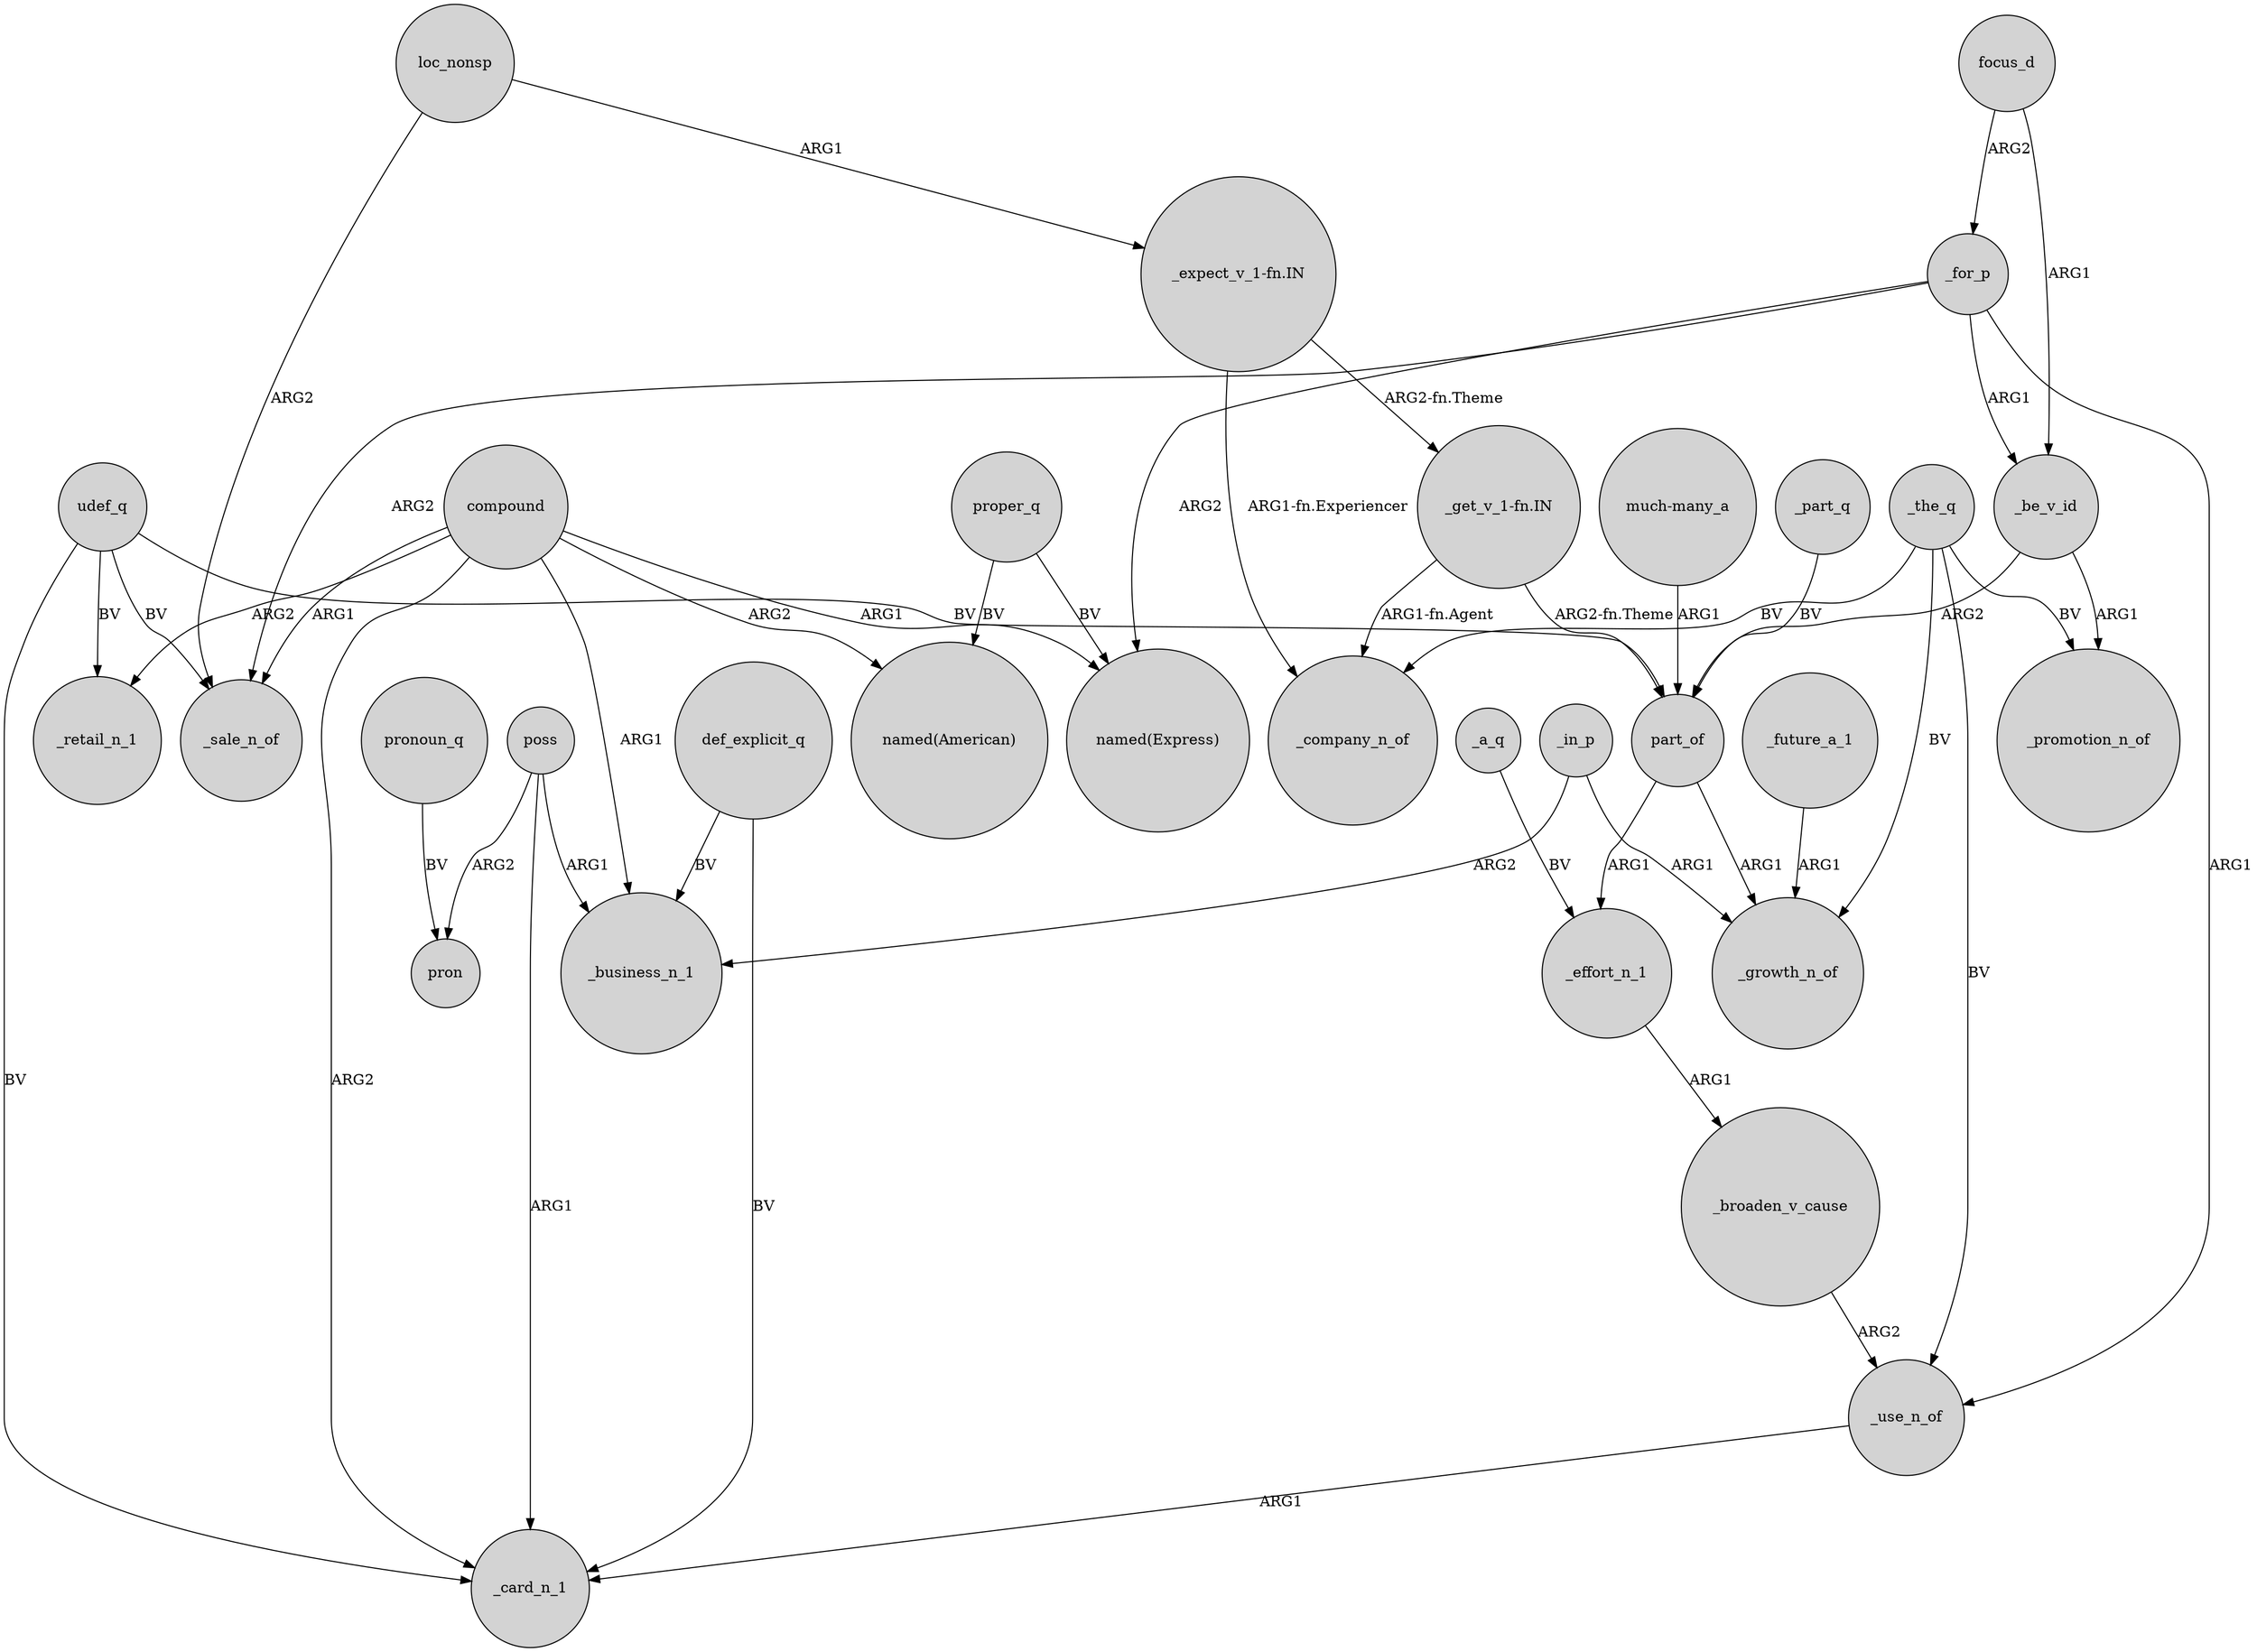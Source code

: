 digraph {
	node [shape=circle style=filled]
	loc_nonsp -> _sale_n_of [label=ARG2]
	udef_q -> part_of [label=BV]
	part_of -> _effort_n_1 [label=ARG1]
	poss -> _card_n_1 [label=ARG1]
	poss -> pron [label=ARG2]
	proper_q -> "named(American)" [label=BV]
	_be_v_id -> _promotion_n_of [label=ARG1]
	proper_q -> "named(Express)" [label=BV]
	_for_p -> _sale_n_of [label=ARG2]
	"_expect_v_1-fn.IN" -> _company_n_of [label="ARG1-fn.Experiencer"]
	"much-many_a" -> part_of [label=ARG1]
	_for_p -> "named(Express)" [label=ARG2]
	compound -> _retail_n_1 [label=ARG2]
	poss -> _business_n_1 [label=ARG1]
	_the_q -> _use_n_of [label=BV]
	compound -> "named(Express)" [label=ARG1]
	_in_p -> _business_n_1 [label=ARG2]
	def_explicit_q -> _card_n_1 [label=BV]
	_broaden_v_cause -> _use_n_of [label=ARG2]
	_future_a_1 -> _growth_n_of [label=ARG1]
	focus_d -> _for_p [label=ARG2]
	compound -> "named(American)" [label=ARG2]
	_part_q -> part_of [label=BV]
	_the_q -> _company_n_of [label=BV]
	part_of -> _growth_n_of [label=ARG1]
	udef_q -> _card_n_1 [label=BV]
	loc_nonsp -> "_expect_v_1-fn.IN" [label=ARG1]
	pronoun_q -> pron [label=BV]
	"_expect_v_1-fn.IN" -> "_get_v_1-fn.IN" [label="ARG2-fn.Theme"]
	_for_p -> _be_v_id [label=ARG1]
	focus_d -> _be_v_id [label=ARG1]
	"_get_v_1-fn.IN" -> part_of [label="ARG2-fn.Theme"]
	compound -> _business_n_1 [label=ARG1]
	"_get_v_1-fn.IN" -> _company_n_of [label="ARG1-fn.Agent"]
	_a_q -> _effort_n_1 [label=BV]
	udef_q -> _sale_n_of [label=BV]
	compound -> _sale_n_of [label=ARG1]
	_in_p -> _growth_n_of [label=ARG1]
	_the_q -> _growth_n_of [label=BV]
	_effort_n_1 -> _broaden_v_cause [label=ARG1]
	def_explicit_q -> _business_n_1 [label=BV]
	udef_q -> _retail_n_1 [label=BV]
	compound -> _card_n_1 [label=ARG2]
	_be_v_id -> part_of [label=ARG2]
	_use_n_of -> _card_n_1 [label=ARG1]
	_for_p -> _use_n_of [label=ARG1]
	_the_q -> _promotion_n_of [label=BV]
}
